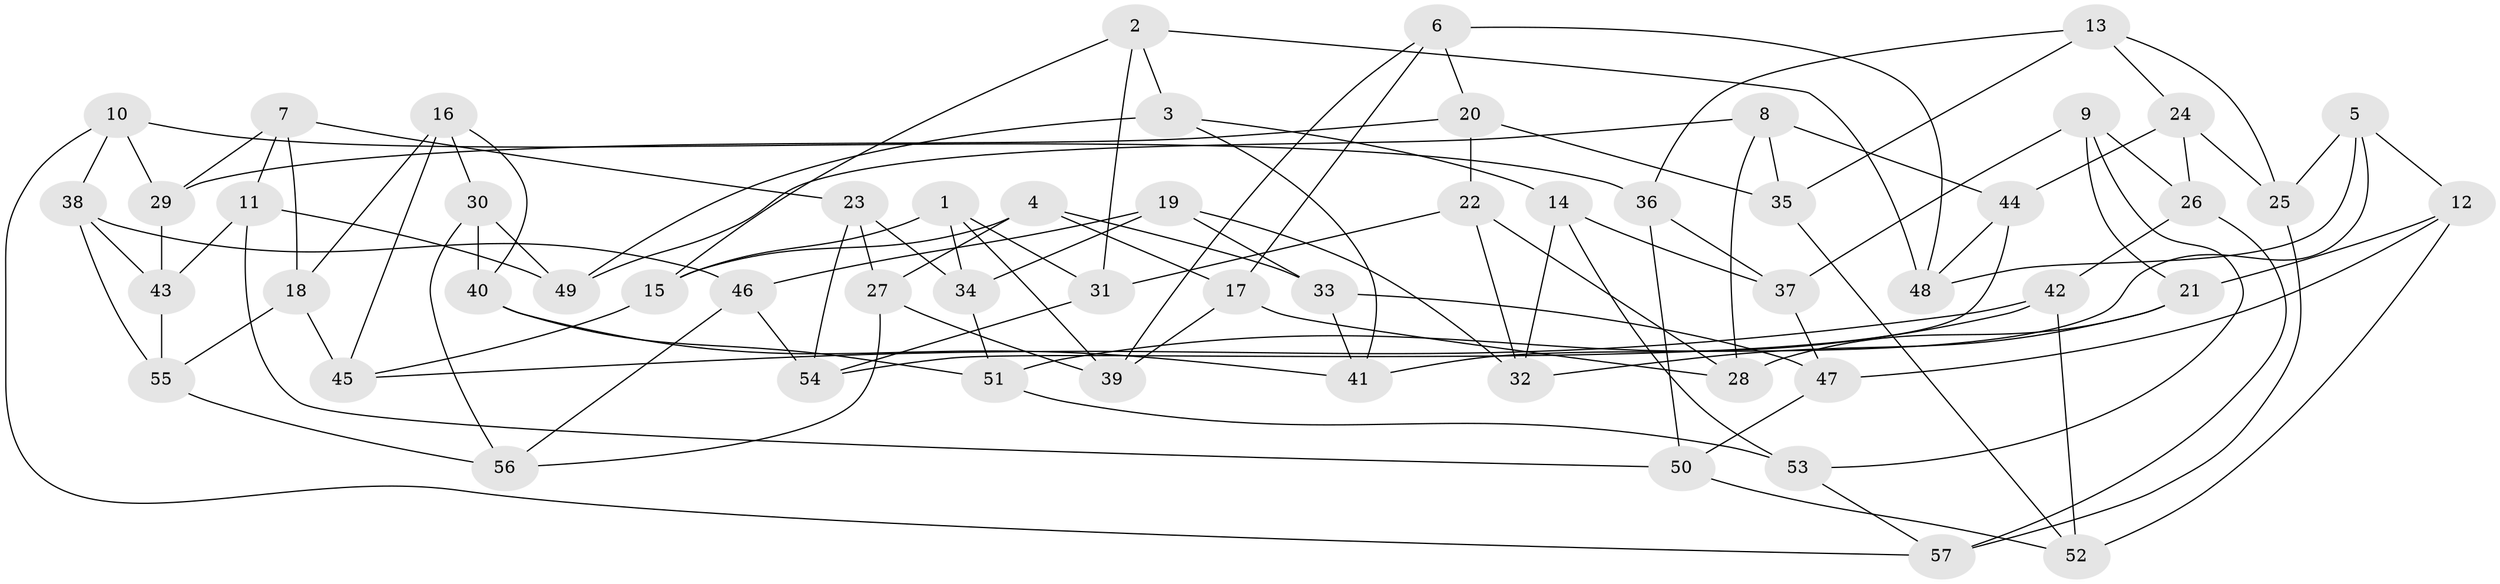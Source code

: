 // coarse degree distribution, {5: 0.12121212121212122, 6: 0.6060606060606061, 4: 0.2727272727272727}
// Generated by graph-tools (version 1.1) at 2025/42/03/06/25 10:42:20]
// undirected, 57 vertices, 114 edges
graph export_dot {
graph [start="1"]
  node [color=gray90,style=filled];
  1;
  2;
  3;
  4;
  5;
  6;
  7;
  8;
  9;
  10;
  11;
  12;
  13;
  14;
  15;
  16;
  17;
  18;
  19;
  20;
  21;
  22;
  23;
  24;
  25;
  26;
  27;
  28;
  29;
  30;
  31;
  32;
  33;
  34;
  35;
  36;
  37;
  38;
  39;
  40;
  41;
  42;
  43;
  44;
  45;
  46;
  47;
  48;
  49;
  50;
  51;
  52;
  53;
  54;
  55;
  56;
  57;
  1 -- 39;
  1 -- 31;
  1 -- 34;
  1 -- 15;
  2 -- 31;
  2 -- 3;
  2 -- 48;
  2 -- 15;
  3 -- 41;
  3 -- 49;
  3 -- 14;
  4 -- 33;
  4 -- 27;
  4 -- 17;
  4 -- 15;
  5 -- 25;
  5 -- 48;
  5 -- 12;
  5 -- 41;
  6 -- 17;
  6 -- 48;
  6 -- 20;
  6 -- 39;
  7 -- 11;
  7 -- 23;
  7 -- 29;
  7 -- 18;
  8 -- 28;
  8 -- 49;
  8 -- 44;
  8 -- 35;
  9 -- 53;
  9 -- 37;
  9 -- 21;
  9 -- 26;
  10 -- 36;
  10 -- 57;
  10 -- 29;
  10 -- 38;
  11 -- 43;
  11 -- 50;
  11 -- 49;
  12 -- 52;
  12 -- 47;
  12 -- 21;
  13 -- 25;
  13 -- 24;
  13 -- 35;
  13 -- 36;
  14 -- 32;
  14 -- 37;
  14 -- 53;
  15 -- 45;
  16 -- 45;
  16 -- 40;
  16 -- 30;
  16 -- 18;
  17 -- 39;
  17 -- 28;
  18 -- 55;
  18 -- 45;
  19 -- 46;
  19 -- 32;
  19 -- 33;
  19 -- 34;
  20 -- 29;
  20 -- 35;
  20 -- 22;
  21 -- 28;
  21 -- 32;
  22 -- 28;
  22 -- 31;
  22 -- 32;
  23 -- 54;
  23 -- 34;
  23 -- 27;
  24 -- 26;
  24 -- 44;
  24 -- 25;
  25 -- 57;
  26 -- 57;
  26 -- 42;
  27 -- 39;
  27 -- 56;
  29 -- 43;
  30 -- 40;
  30 -- 56;
  30 -- 49;
  31 -- 54;
  33 -- 47;
  33 -- 41;
  34 -- 51;
  35 -- 52;
  36 -- 37;
  36 -- 50;
  37 -- 47;
  38 -- 55;
  38 -- 46;
  38 -- 43;
  40 -- 41;
  40 -- 51;
  42 -- 45;
  42 -- 52;
  42 -- 51;
  43 -- 55;
  44 -- 48;
  44 -- 54;
  46 -- 56;
  46 -- 54;
  47 -- 50;
  50 -- 52;
  51 -- 53;
  53 -- 57;
  55 -- 56;
}
